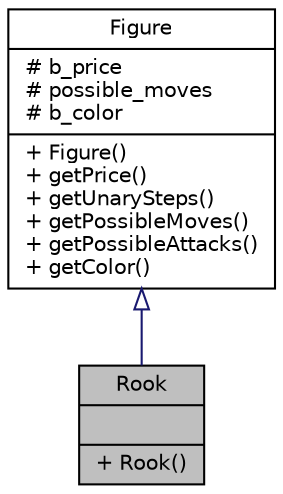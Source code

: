 digraph "Rook"
{
 // INTERACTIVE_SVG=YES
 // LATEX_PDF_SIZE
  bgcolor="transparent";
  edge [fontname="Helvetica",fontsize="10",labelfontname="Helvetica",labelfontsize="10"];
  node [fontname="Helvetica",fontsize="10",shape=record];
  Node1 [label="{Rook\n||+ Rook()\l}",height=0.2,width=0.4,color="black", fillcolor="grey75", style="filled", fontcolor="black",tooltip="Ладья."];
  Node2 -> Node1 [dir="back",color="midnightblue",fontsize="10",style="solid",arrowtail="onormal",fontname="Helvetica"];
  Node2 [label="{Figure\n|# b_price\l# possible_moves\l# b_color\l|+ Figure()\l+ getPrice()\l+ getUnarySteps()\l+ getPossibleMoves()\l+ getPossibleAttacks()\l+ getColor()\l}",height=0.2,width=0.4,color="black",URL="$classFigure.html",tooltip="Абстрактный класс фигуры."];
}
